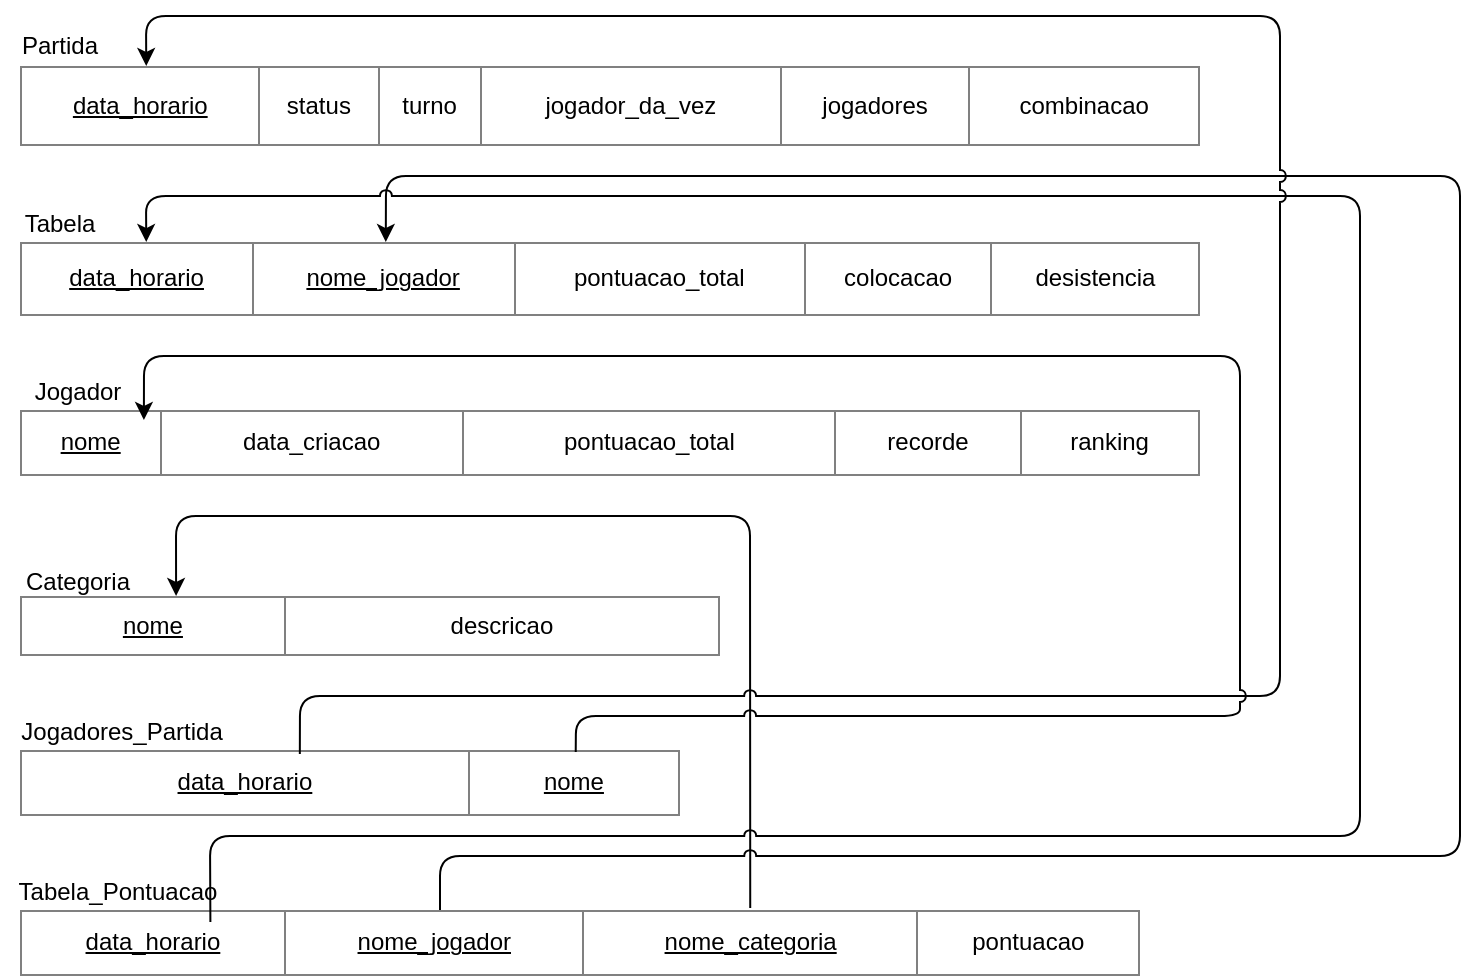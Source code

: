 <mxfile version="12.9.13" type="device"><diagram name="Page-1" id="a7904f86-f2b4-8e86-fa97-74104820619b"><mxGraphModel dx="868" dy="504" grid="1" gridSize="10" guides="1" tooltips="1" connect="1" arrows="1" fold="1" page="1" pageScale="1" pageWidth="1100" pageHeight="850" background="#ffffff" math="0" shadow="0"><root><mxCell id="0"/><mxCell id="1" parent="0"/><mxCell id="dLZFtM8MQjL0nRLtJKBl-2" value="" style="group" vertex="1" connectable="0" parent="1"><mxGeometry x="40" y="165" width="590" height="60" as="geometry"/></mxCell><mxCell id="dLZFtM8MQjL0nRLtJKBl-4" value="" style="group" vertex="1" connectable="0" parent="dLZFtM8MQjL0nRLtJKBl-2"><mxGeometry width="590" height="60" as="geometry"/></mxCell><mxCell id="oD4jQu4qfA-j_Gzf7caS-23" value="&lt;table border=&quot;1&quot; width=&quot;100%&quot; style=&quot;width: 100% ; height: 100% ; border-collapse: collapse&quot;&gt;&lt;tbody&gt;&lt;tr&gt;&lt;td align=&quot;center&quot;&gt;&lt;span style=&quot;line-height: 120%&quot;&gt;&lt;u&gt;data_horario&lt;/u&gt;&lt;/span&gt;&lt;/td&gt;&lt;td align=&quot;center&quot;&gt;status&lt;br&gt;&lt;/td&gt;&lt;td align=&quot;center&quot;&gt;turno&lt;/td&gt;&lt;td style=&quot;text-align: center&quot;&gt;jogador_da_vez&lt;/td&gt;&lt;td style=&quot;text-align: center&quot;&gt;jogadores&lt;/td&gt;&lt;td style=&quot;text-align: center&quot;&gt;combinacao&lt;br&gt;&lt;/td&gt;&lt;/tr&gt;&lt;/tbody&gt;&lt;/table&gt;" style="text;html=1;strokeColor=none;fillColor=none;overflow=fill;rounded=0;shadow=0;glass=0;comic=0;" parent="dLZFtM8MQjL0nRLtJKBl-4" vertex="1"><mxGeometry y="20" width="590" height="40" as="geometry"/></mxCell><mxCell id="dLZFtM8MQjL0nRLtJKBl-1" value="Partida" style="text;html=1;strokeColor=none;fillColor=none;align=center;verticalAlign=middle;whiteSpace=wrap;rounded=0;" vertex="1" parent="dLZFtM8MQjL0nRLtJKBl-4"><mxGeometry width="40" height="20" as="geometry"/></mxCell><mxCell id="dLZFtM8MQjL0nRLtJKBl-5" value="" style="group" vertex="1" connectable="0" parent="1"><mxGeometry x="40" y="510" width="330" height="50" as="geometry"/></mxCell><mxCell id="dLZFtM8MQjL0nRLtJKBl-6" value="" style="group" vertex="1" connectable="0" parent="dLZFtM8MQjL0nRLtJKBl-5"><mxGeometry width="330" height="50" as="geometry"/></mxCell><mxCell id="dLZFtM8MQjL0nRLtJKBl-7" value="&lt;table border=&quot;1&quot; width=&quot;100%&quot; style=&quot;width: 100% ; height: 100% ; border-collapse: collapse&quot;&gt;&lt;tbody&gt;&lt;tr&gt;&lt;td align=&quot;center&quot;&gt;&lt;span style=&quot;line-height: 120%&quot;&gt;&lt;u&gt;data_horario&lt;/u&gt;&lt;/span&gt;&lt;/td&gt;&lt;td align=&quot;center&quot;&gt;&lt;u&gt;nome&lt;/u&gt;&lt;br&gt;&lt;/td&gt;&lt;/tr&gt;&lt;/tbody&gt;&lt;/table&gt;" style="text;html=1;strokeColor=none;fillColor=none;overflow=fill;rounded=0;shadow=0;glass=0;comic=0;" vertex="1" parent="dLZFtM8MQjL0nRLtJKBl-6"><mxGeometry y="16.667" width="330" height="33.333" as="geometry"/></mxCell><mxCell id="dLZFtM8MQjL0nRLtJKBl-8" value="Jogadores_Partida" style="text;html=1;strokeColor=none;fillColor=none;align=center;verticalAlign=middle;whiteSpace=wrap;rounded=0;" vertex="1" parent="dLZFtM8MQjL0nRLtJKBl-6"><mxGeometry x="40.0" width="22.373" height="16.667" as="geometry"/></mxCell><mxCell id="dLZFtM8MQjL0nRLtJKBl-11" value="" style="group" vertex="1" connectable="0" parent="1"><mxGeometry x="40" y="255" width="590" height="55" as="geometry"/></mxCell><mxCell id="oD4jQu4qfA-j_Gzf7caS-34" value="&lt;table border=&quot;1&quot; width=&quot;100%&quot; style=&quot;width: 100% ; height: 100% ; border-collapse: collapse&quot;&gt;&lt;tbody&gt;&lt;tr&gt;&lt;td align=&quot;center&quot;&gt;&lt;u&gt;data_horario&lt;/u&gt;&lt;/td&gt;&lt;td align=&quot;center&quot;&gt;&lt;u&gt;nome_jogador&lt;/u&gt;&lt;br&gt;&lt;/td&gt;&lt;td style=&quot;text-align: center&quot;&gt;pontuacao_total&lt;/td&gt;&lt;td style=&quot;text-align: center&quot;&gt;colocacao&lt;/td&gt;&lt;td style=&quot;text-align: center&quot;&gt;desistencia&lt;/td&gt;&lt;/tr&gt;&lt;/tbody&gt;&lt;/table&gt;" style="text;html=1;strokeColor=none;fillColor=none;overflow=fill;rounded=0;shadow=0;glass=0;comic=0;" parent="dLZFtM8MQjL0nRLtJKBl-11" vertex="1"><mxGeometry y="18.333" width="590" height="36.667" as="geometry"/></mxCell><mxCell id="dLZFtM8MQjL0nRLtJKBl-10" value="Tabela" style="text;html=1;strokeColor=none;fillColor=none;align=center;verticalAlign=middle;whiteSpace=wrap;rounded=0;" vertex="1" parent="dLZFtM8MQjL0nRLtJKBl-11"><mxGeometry width="40" height="18.333" as="geometry"/></mxCell><mxCell id="dLZFtM8MQjL0nRLtJKBl-13" value="" style="group" vertex="1" connectable="0" parent="1"><mxGeometry x="40" y="340" width="590" height="50" as="geometry"/></mxCell><mxCell id="oD4jQu4qfA-j_Gzf7caS-14" value="&lt;table border=&quot;1&quot; width=&quot;100%&quot; style=&quot;width: 100% ; height: 100% ; border-collapse: collapse&quot; align=&quot;center&quot;&gt;&lt;tbody&gt;&lt;tr&gt;&lt;td align=&quot;center&quot;&gt;&lt;u&gt;nome&lt;/u&gt;&lt;/td&gt;&lt;td align=&quot;center&quot;&gt;data_criacao&lt;/td&gt;&lt;td align=&quot;center&quot;&gt;pontuacao_total&lt;/td&gt;&lt;td style=&quot;text-align: center&quot;&gt;recorde&lt;/td&gt;&lt;td style=&quot;text-align: center&quot;&gt;ranking&lt;/td&gt;&lt;/tr&gt;&lt;/tbody&gt;&lt;/table&gt;" style="text;html=1;strokeColor=none;fillColor=none;overflow=fill;rounded=0;shadow=0;glass=0;comic=0;" parent="dLZFtM8MQjL0nRLtJKBl-13" vertex="1"><mxGeometry y="16.667" width="590" height="33.333" as="geometry"/></mxCell><mxCell id="dLZFtM8MQjL0nRLtJKBl-12" value="Jogador" style="text;html=1;strokeColor=none;fillColor=none;align=center;verticalAlign=middle;whiteSpace=wrap;rounded=0;" vertex="1" parent="dLZFtM8MQjL0nRLtJKBl-13"><mxGeometry x="0.0" width="57.561" height="16.667" as="geometry"/></mxCell><mxCell id="dLZFtM8MQjL0nRLtJKBl-16" value="" style="group" vertex="1" connectable="0" parent="1"><mxGeometry x="40" y="435" width="350" height="45" as="geometry"/></mxCell><mxCell id="oD4jQu4qfA-j_Gzf7caS-39" value="&lt;table border=&quot;1&quot; width=&quot;100%&quot; style=&quot;text-align: center ; width: 100% ; height: 100% ; border-collapse: collapse&quot;&gt;&lt;tbody&gt;&lt;tr&gt;&lt;td align=&quot;center&quot;&gt;&lt;u&gt;nome&lt;/u&gt;&lt;/td&gt;&lt;td style=&quot;text-align: center&quot;&gt;descricao&lt;/td&gt;&lt;/tr&gt;&lt;/tbody&gt;&lt;/table&gt;" style="text;html=1;strokeColor=none;fillColor=none;overflow=fill;rounded=0;shadow=0;glass=0;comic=0;" parent="dLZFtM8MQjL0nRLtJKBl-16" vertex="1"><mxGeometry y="15" width="350" height="30" as="geometry"/></mxCell><mxCell id="dLZFtM8MQjL0nRLtJKBl-15" value="Categoria" style="text;html=1;strokeColor=none;fillColor=none;align=center;verticalAlign=middle;whiteSpace=wrap;rounded=0;" vertex="1" parent="dLZFtM8MQjL0nRLtJKBl-16"><mxGeometry x="-9.996" width="77.778" height="15" as="geometry"/></mxCell><mxCell id="dLZFtM8MQjL0nRLtJKBl-20" value="" style="group" vertex="1" connectable="0" parent="1"><mxGeometry x="40" y="590" width="560" height="50" as="geometry"/></mxCell><mxCell id="oD4jQu4qfA-j_Gzf7caS-45" value="&lt;table border=&quot;1&quot; width=&quot;100%&quot; style=&quot;width: 100% ; height: 100% ; border-collapse: collapse&quot;&gt;&lt;tbody&gt;&lt;tr&gt;&lt;td style=&quot;text-align: center&quot;&gt;&lt;u&gt;data_horario&lt;/u&gt;&lt;/td&gt;&lt;td style=&quot;text-align: center&quot;&gt;&lt;u&gt;nome_jogador&lt;/u&gt;&lt;/td&gt;&lt;td align=&quot;center&quot;&gt;&lt;u&gt;nome_categoria&lt;/u&gt;&lt;/td&gt;&lt;td align=&quot;center&quot;&gt;pontuacao&lt;/td&gt;&lt;/tr&gt;&lt;/tbody&gt;&lt;/table&gt;" style="text;html=1;strokeColor=none;fillColor=none;overflow=fill;rounded=0;shadow=0;glass=0;comic=0;" parent="dLZFtM8MQjL0nRLtJKBl-20" vertex="1"><mxGeometry y="16.667" width="560" height="33.333" as="geometry"/></mxCell><mxCell id="dLZFtM8MQjL0nRLtJKBl-19" value="Tabela_Pontuacao" style="text;html=1;strokeColor=none;fillColor=none;align=center;verticalAlign=middle;whiteSpace=wrap;rounded=0;" vertex="1" parent="dLZFtM8MQjL0nRLtJKBl-20"><mxGeometry x="-9.999" width="117.895" height="16.667" as="geometry"/></mxCell><mxCell id="dLZFtM8MQjL0nRLtJKBl-22" value="" style="endArrow=classic;html=1;exitX=0.652;exitY=-0.02;exitDx=0;exitDy=0;exitPerimeter=0;entryX=0.223;entryY=0;entryDx=0;entryDy=0;entryPerimeter=0;" edge="1" parent="1" source="oD4jQu4qfA-j_Gzf7caS-45" target="oD4jQu4qfA-j_Gzf7caS-39"><mxGeometry width="50" height="50" relative="1" as="geometry"><mxPoint x="340" y="490" as="sourcePoint"/><mxPoint x="390" y="440" as="targetPoint"/><Array as="points"><mxPoint x="405" y="410"/><mxPoint x="118" y="410"/></Array></mxGeometry></mxCell><mxCell id="dLZFtM8MQjL0nRLtJKBl-23" value="" style="endArrow=classic;html=1;exitX=0.375;exitY=0.01;exitDx=0;exitDy=0;exitPerimeter=0;entryX=0.31;entryY=-0.009;entryDx=0;entryDy=0;entryPerimeter=0;jumpStyle=arc;" edge="1" parent="1" source="oD4jQu4qfA-j_Gzf7caS-45" target="oD4jQu4qfA-j_Gzf7caS-34"><mxGeometry width="50" height="50" relative="1" as="geometry"><mxPoint x="340" y="490" as="sourcePoint"/><mxPoint x="390" y="440" as="targetPoint"/><Array as="points"><mxPoint x="250" y="580"/><mxPoint x="760" y="580"/><mxPoint x="760" y="240"/><mxPoint x="223" y="240"/></Array></mxGeometry></mxCell><mxCell id="dLZFtM8MQjL0nRLtJKBl-24" value="" style="endArrow=classic;html=1;exitX=0.17;exitY=0.19;exitDx=0;exitDy=0;exitPerimeter=0;entryX=0.107;entryY=-0.009;entryDx=0;entryDy=0;entryPerimeter=0;jumpStyle=arc;" edge="1" parent="1" source="oD4jQu4qfA-j_Gzf7caS-45" target="oD4jQu4qfA-j_Gzf7caS-34"><mxGeometry width="50" height="50" relative="1" as="geometry"><mxPoint x="340" y="440" as="sourcePoint"/><mxPoint x="390" y="390" as="targetPoint"/><Array as="points"><mxPoint x="135" y="570"/><mxPoint x="710" y="570"/><mxPoint x="710" y="250"/><mxPoint x="103" y="250"/></Array></mxGeometry></mxCell><mxCell id="dLZFtM8MQjL0nRLtJKBl-25" value="" style="endArrow=classic;html=1;exitX=0.424;exitY=0.07;exitDx=0;exitDy=0;exitPerimeter=0;entryX=0.107;entryY=0;entryDx=0;entryDy=0;entryPerimeter=0;jumpStyle=arc;" edge="1" parent="1" source="dLZFtM8MQjL0nRLtJKBl-7" target="oD4jQu4qfA-j_Gzf7caS-23"><mxGeometry width="50" height="50" relative="1" as="geometry"><mxPoint x="340" y="440" as="sourcePoint"/><mxPoint x="390" y="390" as="targetPoint"/><Array as="points"><mxPoint x="180" y="500"/><mxPoint x="670" y="500"/><mxPoint x="670" y="160"/><mxPoint x="103" y="160"/></Array></mxGeometry></mxCell><mxCell id="dLZFtM8MQjL0nRLtJKBl-26" value="" style="endArrow=classic;html=1;exitX=0.842;exitY=0.04;exitDx=0;exitDy=0;exitPerimeter=0;entryX=0.105;entryY=0.16;entryDx=0;entryDy=0;entryPerimeter=0;jumpStyle=arc;" edge="1" parent="1" source="dLZFtM8MQjL0nRLtJKBl-7" target="oD4jQu4qfA-j_Gzf7caS-14"><mxGeometry width="50" height="50" relative="1" as="geometry"><mxPoint x="340" y="440" as="sourcePoint"/><mxPoint x="390" y="390" as="targetPoint"/><Array as="points"><mxPoint x="318" y="510"/><mxPoint x="650" y="510"/><mxPoint x="650" y="330"/><mxPoint x="102" y="330"/></Array></mxGeometry></mxCell></root></mxGraphModel></diagram></mxfile>
